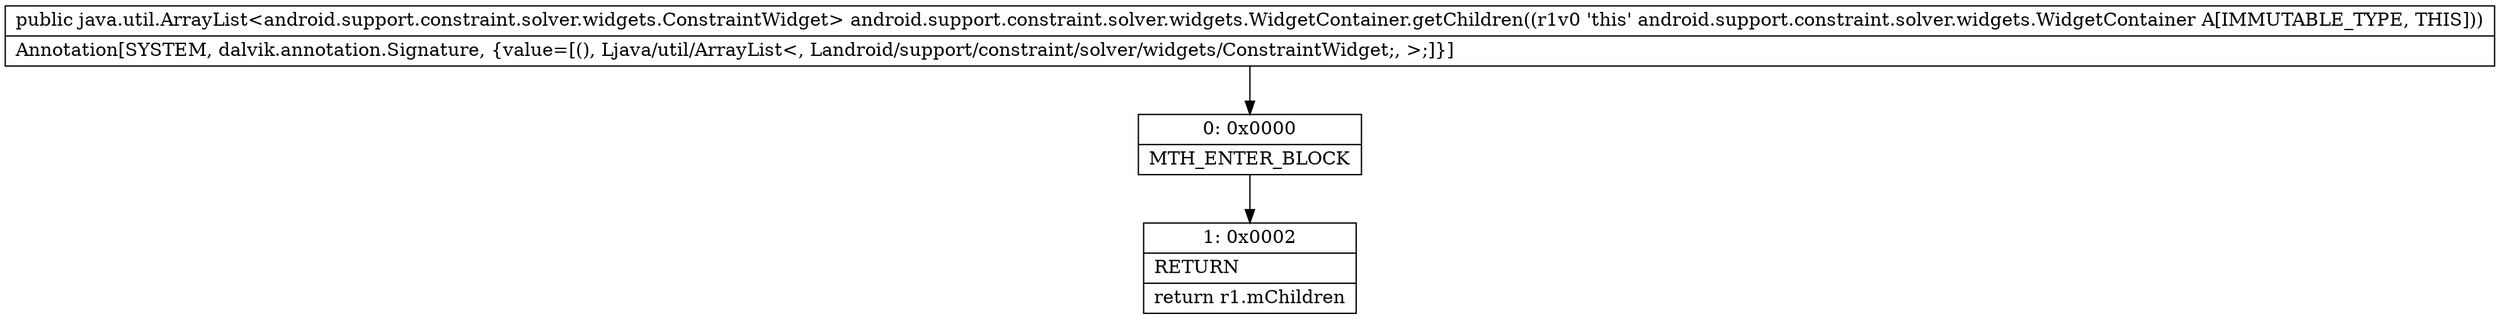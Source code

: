digraph "CFG forandroid.support.constraint.solver.widgets.WidgetContainer.getChildren()Ljava\/util\/ArrayList;" {
Node_0 [shape=record,label="{0\:\ 0x0000|MTH_ENTER_BLOCK\l}"];
Node_1 [shape=record,label="{1\:\ 0x0002|RETURN\l|return r1.mChildren\l}"];
MethodNode[shape=record,label="{public java.util.ArrayList\<android.support.constraint.solver.widgets.ConstraintWidget\> android.support.constraint.solver.widgets.WidgetContainer.getChildren((r1v0 'this' android.support.constraint.solver.widgets.WidgetContainer A[IMMUTABLE_TYPE, THIS]))  | Annotation[SYSTEM, dalvik.annotation.Signature, \{value=[(), Ljava\/util\/ArrayList\<, Landroid\/support\/constraint\/solver\/widgets\/ConstraintWidget;, \>;]\}]\l}"];
MethodNode -> Node_0;
Node_0 -> Node_1;
}

